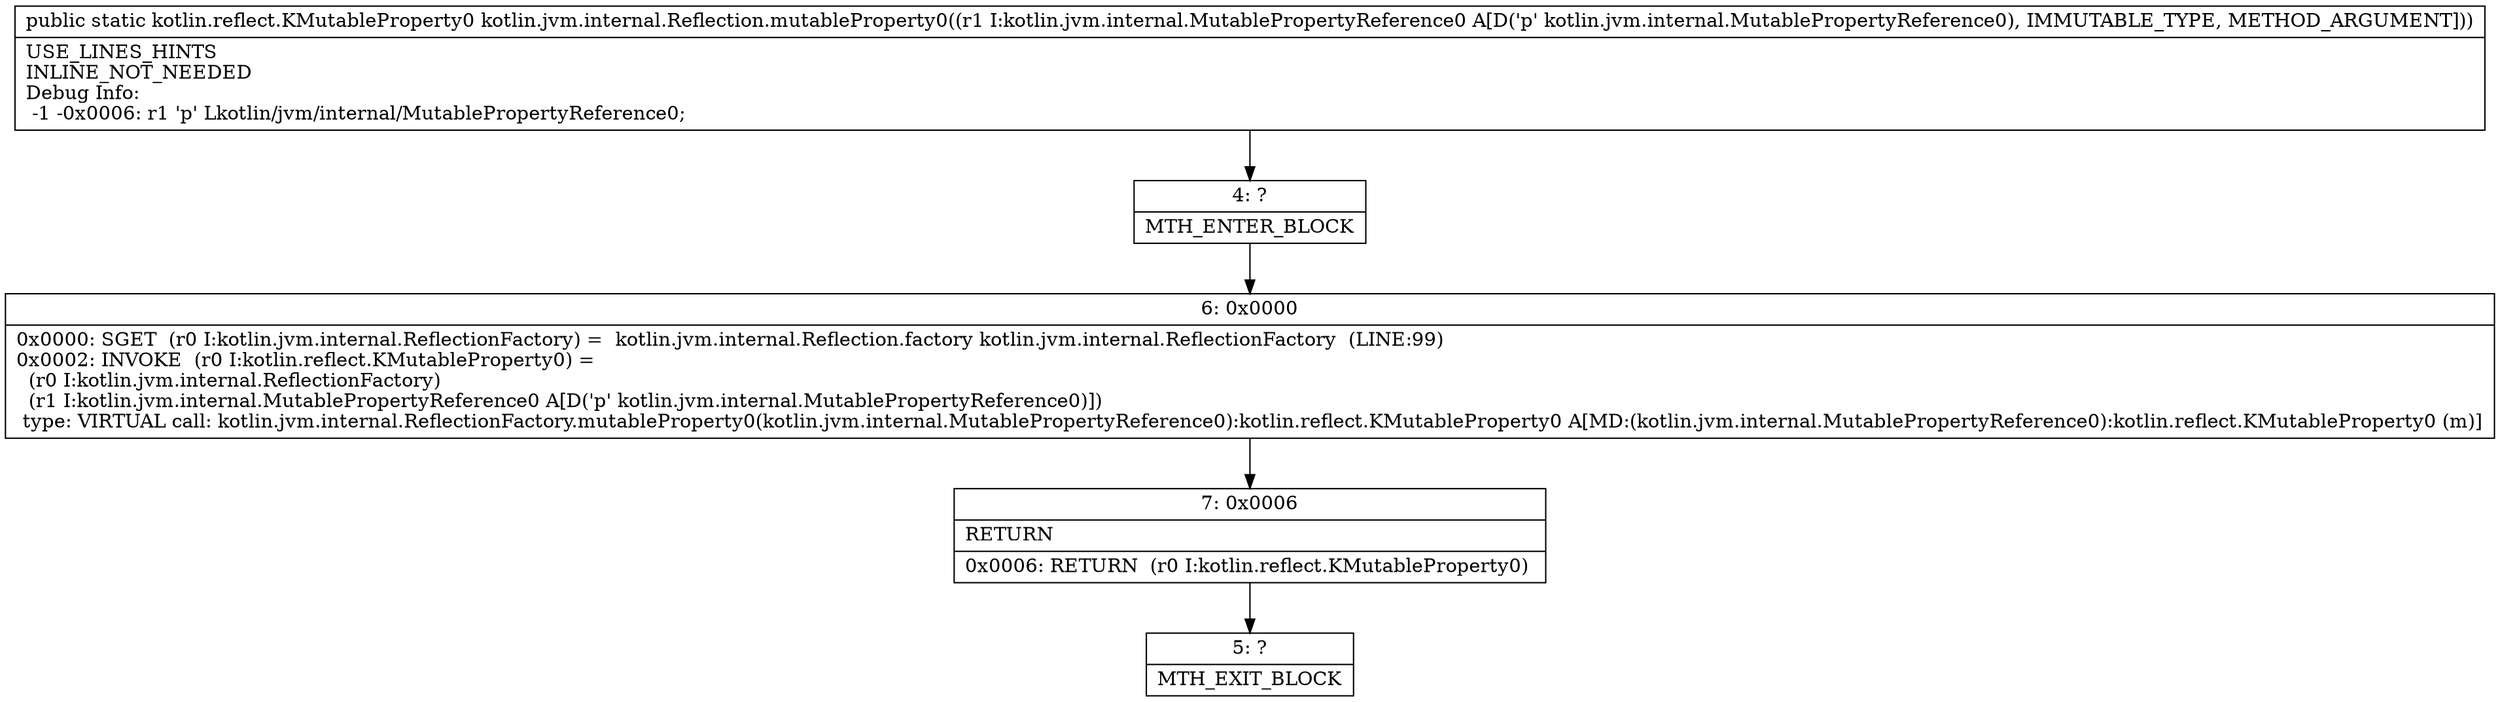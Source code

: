 digraph "CFG forkotlin.jvm.internal.Reflection.mutableProperty0(Lkotlin\/jvm\/internal\/MutablePropertyReference0;)Lkotlin\/reflect\/KMutableProperty0;" {
Node_4 [shape=record,label="{4\:\ ?|MTH_ENTER_BLOCK\l}"];
Node_6 [shape=record,label="{6\:\ 0x0000|0x0000: SGET  (r0 I:kotlin.jvm.internal.ReflectionFactory) =  kotlin.jvm.internal.Reflection.factory kotlin.jvm.internal.ReflectionFactory  (LINE:99)\l0x0002: INVOKE  (r0 I:kotlin.reflect.KMutableProperty0) = \l  (r0 I:kotlin.jvm.internal.ReflectionFactory)\l  (r1 I:kotlin.jvm.internal.MutablePropertyReference0 A[D('p' kotlin.jvm.internal.MutablePropertyReference0)])\l type: VIRTUAL call: kotlin.jvm.internal.ReflectionFactory.mutableProperty0(kotlin.jvm.internal.MutablePropertyReference0):kotlin.reflect.KMutableProperty0 A[MD:(kotlin.jvm.internal.MutablePropertyReference0):kotlin.reflect.KMutableProperty0 (m)]\l}"];
Node_7 [shape=record,label="{7\:\ 0x0006|RETURN\l|0x0006: RETURN  (r0 I:kotlin.reflect.KMutableProperty0) \l}"];
Node_5 [shape=record,label="{5\:\ ?|MTH_EXIT_BLOCK\l}"];
MethodNode[shape=record,label="{public static kotlin.reflect.KMutableProperty0 kotlin.jvm.internal.Reflection.mutableProperty0((r1 I:kotlin.jvm.internal.MutablePropertyReference0 A[D('p' kotlin.jvm.internal.MutablePropertyReference0), IMMUTABLE_TYPE, METHOD_ARGUMENT]))  | USE_LINES_HINTS\lINLINE_NOT_NEEDED\lDebug Info:\l  \-1 \-0x0006: r1 'p' Lkotlin\/jvm\/internal\/MutablePropertyReference0;\l}"];
MethodNode -> Node_4;Node_4 -> Node_6;
Node_6 -> Node_7;
Node_7 -> Node_5;
}

